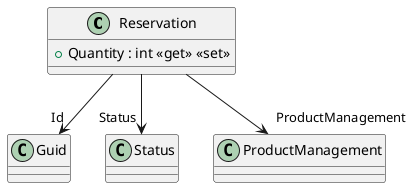 @startuml
class Reservation {
    + Quantity : int <<get>> <<set>>
}
Reservation --> "Id" Guid
Reservation --> "Status" Status
Reservation --> "ProductManagement" ProductManagement
@enduml
